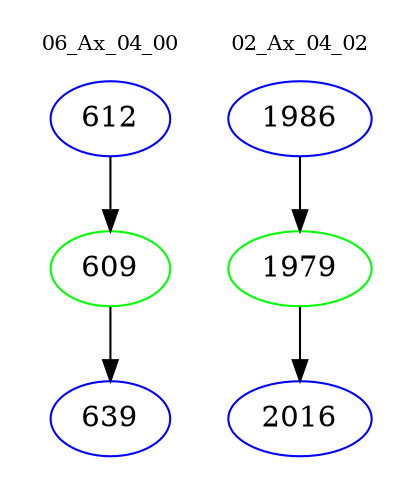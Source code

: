 digraph{
subgraph cluster_0 {
color = white
label = "06_Ax_04_00";
fontsize=10;
T0_612 [label="612", color="blue"]
T0_612 -> T0_609 [color="black"]
T0_609 [label="609", color="green"]
T0_609 -> T0_639 [color="black"]
T0_639 [label="639", color="blue"]
}
subgraph cluster_1 {
color = white
label = "02_Ax_04_02";
fontsize=10;
T1_1986 [label="1986", color="blue"]
T1_1986 -> T1_1979 [color="black"]
T1_1979 [label="1979", color="green"]
T1_1979 -> T1_2016 [color="black"]
T1_2016 [label="2016", color="blue"]
}
}
